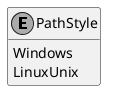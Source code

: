 ﻿@startuml
skinparam monochrome true
hide empty members

enum PathStyle {
    Windows
    LinuxUnix
}

@enduml
